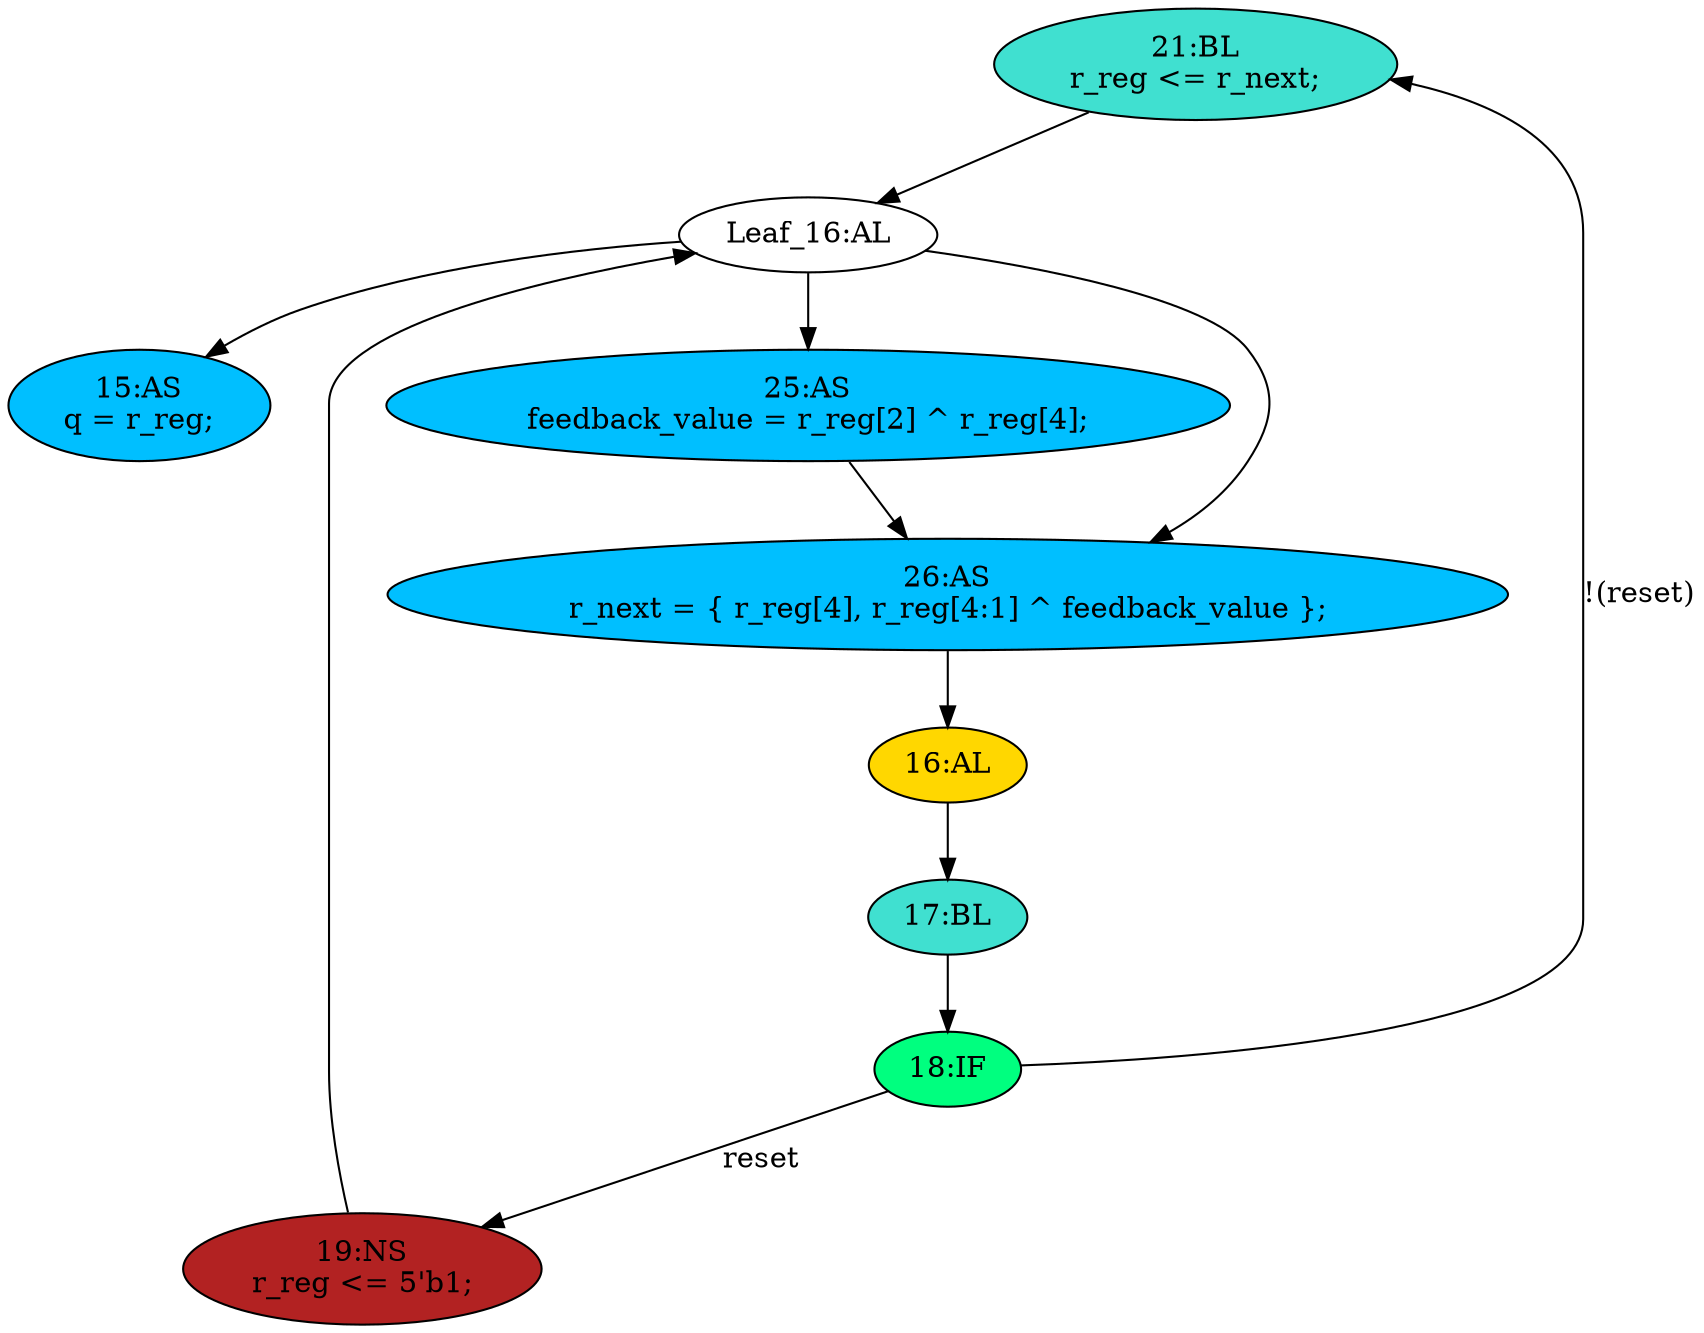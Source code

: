 strict digraph "compose( ,  )" {
	node [label="\N"];
	"21:BL"	[ast="<pyverilog.vparser.ast.Block object at 0x7f739d6ce550>",
		fillcolor=turquoise,
		label="21:BL
r_reg <= r_next;",
		statements="[<pyverilog.vparser.ast.NonblockingSubstitution object at 0x7f739d731650>]",
		style=filled,
		typ=Block];
	"Leaf_16:AL"	[def_var="['r_reg']",
		label="Leaf_16:AL"];
	"21:BL" -> "Leaf_16:AL"	[cond="[]",
		lineno=None];
	"17:BL"	[ast="<pyverilog.vparser.ast.Block object at 0x7f739d723890>",
		fillcolor=turquoise,
		label="17:BL",
		statements="[]",
		style=filled,
		typ=Block];
	"18:IF"	[ast="<pyverilog.vparser.ast.IfStatement object at 0x7f739d6cebd0>",
		fillcolor=springgreen,
		label="18:IF",
		statements="[]",
		style=filled,
		typ=IfStatement];
	"17:BL" -> "18:IF"	[cond="[]",
		lineno=None];
	"18:IF" -> "21:BL"	[cond="['reset']",
		label="!(reset)",
		lineno=18];
	"19:NS"	[ast="<pyverilog.vparser.ast.NonblockingSubstitution object at 0x7f739d6cecd0>",
		fillcolor=firebrick,
		label="19:NS
r_reg <= 5'b1;",
		statements="[<pyverilog.vparser.ast.NonblockingSubstitution object at 0x7f739d6cecd0>]",
		style=filled,
		typ=NonblockingSubstitution];
	"18:IF" -> "19:NS"	[cond="['reset']",
		label=reset,
		lineno=18];
	"19:NS" -> "Leaf_16:AL"	[cond="[]",
		lineno=None];
	"16:AL"	[ast="<pyverilog.vparser.ast.Always object at 0x7f739d723210>",
		clk_sens=True,
		fillcolor=gold,
		label="16:AL",
		sens="['clk', 'reset']",
		statements="[]",
		style=filled,
		typ=Always,
		use_var="['reset', 'r_next']"];
	"16:AL" -> "17:BL"	[cond="[]",
		lineno=None];
	"26:AS"	[ast="<pyverilog.vparser.ast.Assign object at 0x7f739da9ee50>",
		def_var="['r_next']",
		fillcolor=deepskyblue,
		label="26:AS
r_next = { r_reg[4], r_reg[4:1] ^ feedback_value };",
		statements="[]",
		style=filled,
		typ=Assign,
		use_var="['r_reg', 'r_reg', 'feedback_value']"];
	"Leaf_16:AL" -> "26:AS";
	"15:AS"	[ast="<pyverilog.vparser.ast.Assign object at 0x7f739d6d6750>",
		def_var="['q']",
		fillcolor=deepskyblue,
		label="15:AS
q = r_reg;",
		statements="[]",
		style=filled,
		typ=Assign,
		use_var="['r_reg']"];
	"Leaf_16:AL" -> "15:AS";
	"25:AS"	[ast="<pyverilog.vparser.ast.Assign object at 0x7f739d726750>",
		def_var="['feedback_value']",
		fillcolor=deepskyblue,
		label="25:AS
feedback_value = r_reg[2] ^ r_reg[4];",
		statements="[]",
		style=filled,
		typ=Assign,
		use_var="['r_reg', 'r_reg']"];
	"Leaf_16:AL" -> "25:AS";
	"26:AS" -> "16:AL";
	"25:AS" -> "26:AS";
}
